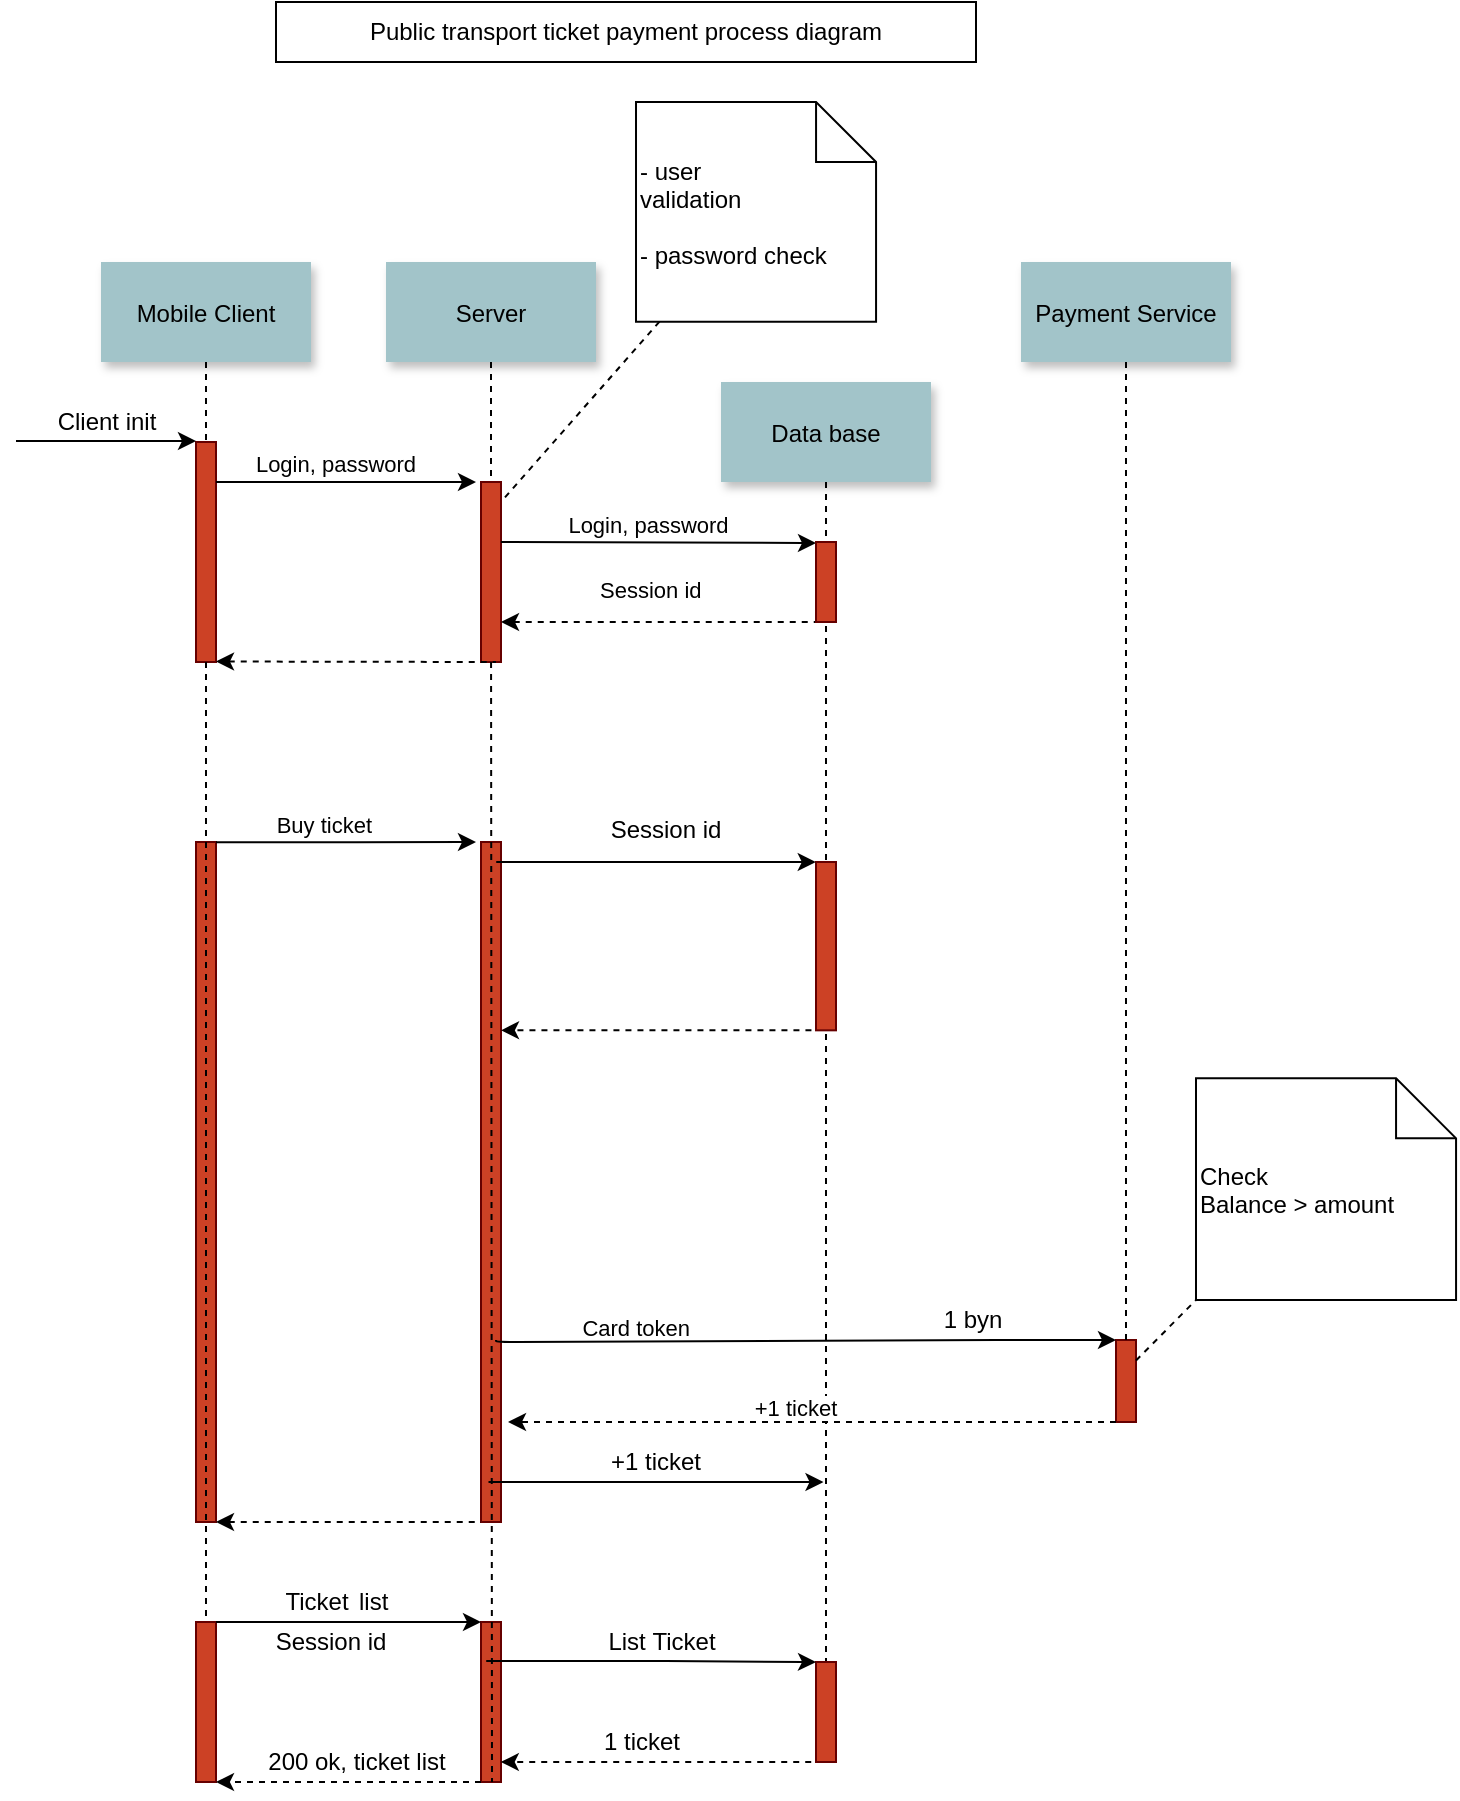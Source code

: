 <mxfile version="14.6.13" type="device"><diagram id="tBMgMmmxeF_cZSuiDGOB" name="Page-1"><mxGraphModel dx="1447" dy="852" grid="1" gridSize="10" guides="1" tooltips="1" connect="1" arrows="1" fold="1" page="1" pageScale="1" pageWidth="827" pageHeight="1169" background="none" math="0" shadow="0"><root><mxCell id="0"/><mxCell id="1" parent="0"/><mxCell id="_l1qgDlOqb1KSipgrw9h-5" value="" style="fillColor=#CC4125;strokeColor=#660000" vertex="1" parent="1"><mxGeometry x="150" y="320" width="10" height="110" as="geometry"/></mxCell><mxCell id="_l1qgDlOqb1KSipgrw9h-6" value="Buy ticket" style="edgeStyle=none;verticalLabelPosition=top;verticalAlign=bottom;labelPosition=left;align=right;rounded=0;" edge="1" parent="1"><mxGeometry x="-30" y="-320" width="100" height="100" as="geometry"><mxPoint x="60" y="319.5" as="sourcePoint"/><mxPoint x="150" y="319.5" as="targetPoint"/><mxPoint x="135" y="201" as="offset"/></mxGeometry></mxCell><mxCell id="_l1qgDlOqb1KSipgrw9h-7" value="Mobile Client" style="shadow=1;fillColor=#A2C4C9;strokeColor=none" vertex="1" parent="1"><mxGeometry x="102.5" y="230" width="105" height="50" as="geometry"/></mxCell><mxCell id="_l1qgDlOqb1KSipgrw9h-8" value="" style="fillColor=#CC4125;strokeColor=#660000" vertex="1" parent="1"><mxGeometry x="292.5" y="340" width="10" height="90" as="geometry"/></mxCell><mxCell id="_l1qgDlOqb1KSipgrw9h-9" value="Server" style="shadow=1;fillColor=#A2C4C9;strokeColor=none" vertex="1" parent="1"><mxGeometry x="245" y="230" width="105" height="50" as="geometry"/></mxCell><mxCell id="_l1qgDlOqb1KSipgrw9h-10" value="" style="edgeStyle=none;endArrow=none;dashed=1;rounded=0;" edge="1" parent="1" source="_l1qgDlOqb1KSipgrw9h-9" target="_l1qgDlOqb1KSipgrw9h-8"><mxGeometry x="222.335" y="335" width="100" height="100" as="geometry"><mxPoint x="297.259" y="280" as="sourcePoint"/><mxPoint x="297.576" y="335" as="targetPoint"/></mxGeometry></mxCell><mxCell id="_l1qgDlOqb1KSipgrw9h-11" value="Login, password" style="edgeStyle=none;verticalLabelPosition=top;verticalAlign=bottom;rounded=0;" edge="1" parent="1"><mxGeometry x="-30" y="-325" width="100" height="100" as="geometry"><mxPoint x="160" y="340" as="sourcePoint"/><mxPoint x="290" y="340" as="targetPoint"/><mxPoint x="-5" as="offset"/></mxGeometry></mxCell><mxCell id="_l1qgDlOqb1KSipgrw9h-12" value="" style="edgeStyle=none;verticalLabelPosition=top;verticalAlign=bottom;endArrow=none;startArrow=classic;dashed=1;rounded=0;" edge="1" parent="1"><mxGeometry x="170" y="342.259" width="100" height="100" as="geometry"><mxPoint x="160" y="429.759" as="sourcePoint"/><mxPoint x="300" y="430" as="targetPoint"/></mxGeometry></mxCell><mxCell id="_l1qgDlOqb1KSipgrw9h-15" value="Data base" style="shadow=1;fillColor=#A2C4C9;strokeColor=none" vertex="1" parent="1"><mxGeometry x="412.504" y="290" width="105" height="50" as="geometry"/></mxCell><mxCell id="_l1qgDlOqb1KSipgrw9h-16" value="" style="edgeStyle=none;endArrow=none;rounded=0;dashed=1;" edge="1" parent="1" source="_l1qgDlOqb1KSipgrw9h-15" target="_l1qgDlOqb1KSipgrw9h-17"><mxGeometry x="387.043" y="440" width="100" height="100" as="geometry"><mxPoint x="464.543" y="390" as="sourcePoint"/><mxPoint x="464.543" y="410" as="targetPoint"/></mxGeometry></mxCell><mxCell id="_l1qgDlOqb1KSipgrw9h-17" value="" style="fillColor=#CC4125;strokeColor=#660000" vertex="1" parent="1"><mxGeometry x="460" y="930" width="10" height="50" as="geometry"/></mxCell><mxCell id="_l1qgDlOqb1KSipgrw9h-19" value="" style="fillColor=#CC4125;strokeColor=#660000" vertex="1" parent="1"><mxGeometry x="610" y="769" width="10" height="41" as="geometry"/></mxCell><mxCell id="_l1qgDlOqb1KSipgrw9h-20" value="Payment Service" style="shadow=1;fillColor=#A2C4C9;strokeColor=none" vertex="1" parent="1"><mxGeometry x="562.5" y="230" width="105" height="50" as="geometry"/></mxCell><mxCell id="_l1qgDlOqb1KSipgrw9h-21" value="" style="edgeStyle=none;endArrow=none;dashed=1;rounded=0;" edge="1" parent="1" target="_l1qgDlOqb1KSipgrw9h-19"><mxGeometry x="564.488" y="345" width="100" height="100" as="geometry"><mxPoint x="615" y="280" as="sourcePoint"/><mxPoint x="624.653" y="430" as="targetPoint"/><Array as="points"/></mxGeometry></mxCell><mxCell id="_l1qgDlOqb1KSipgrw9h-28" value="" style="edgeStyle=elbowEdgeStyle;elbow=horizontal;endArrow=none;dashed=1;rounded=0;" edge="1" parent="1" source="_l1qgDlOqb1KSipgrw9h-7" target="_l1qgDlOqb1KSipgrw9h-5"><mxGeometry x="180.0" y="480" width="100" height="100" as="geometry"><mxPoint x="180.0" y="580" as="sourcePoint"/><mxPoint x="280" y="480" as="targetPoint"/></mxGeometry></mxCell><mxCell id="_l1qgDlOqb1KSipgrw9h-33" value=" - user&#10; validation&#10;&#10; - password check" style="shape=note;align=left" vertex="1" parent="1"><mxGeometry x="370.003" y="150.004" width="120.027" height="109.826" as="geometry"/></mxCell><mxCell id="_l1qgDlOqb1KSipgrw9h-34" value="" style="edgeStyle=none;endArrow=none;dashed=1;rounded=0;entryX=1.117;entryY=0.096;entryDx=0;entryDy=0;entryPerimeter=0;" edge="1" parent="1" source="_l1qgDlOqb1KSipgrw9h-33" target="_l1qgDlOqb1KSipgrw9h-8"><mxGeometry x="588.79" y="201.83" width="100" height="100" as="geometry"><mxPoint x="588.79" y="301.83" as="sourcePoint"/><mxPoint x="298" y="390" as="targetPoint"/></mxGeometry></mxCell><mxCell id="_l1qgDlOqb1KSipgrw9h-35" value="" style="fillColor=#CC4125;strokeColor=#660000" vertex="1" parent="1"><mxGeometry x="150" y="520" width="10" height="340" as="geometry"/></mxCell><mxCell id="_l1qgDlOqb1KSipgrw9h-37" value="" style="edgeStyle=none;dashed=1;endArrow=none;rounded=0;entryX=0.5;entryY=0;entryDx=0;entryDy=0;" edge="1" parent="1" source="_l1qgDlOqb1KSipgrw9h-5" target="_l1qgDlOqb1KSipgrw9h-57"><mxGeometry y="470" width="100" height="100" as="geometry"><mxPoint y="570" as="sourcePoint"/><mxPoint x="100" y="470" as="targetPoint"/><Array as="points"/></mxGeometry></mxCell><mxCell id="_l1qgDlOqb1KSipgrw9h-40" value="" style="fillColor=#CC4125;strokeColor=#660000" vertex="1" parent="1"><mxGeometry x="292.5" y="520" width="10" height="340" as="geometry"/></mxCell><mxCell id="_l1qgDlOqb1KSipgrw9h-41" value="" style="fillColor=#CC4125;strokeColor=#660000" vertex="1" parent="1"><mxGeometry x="292.5" y="910" width="10" height="80" as="geometry"/></mxCell><mxCell id="_l1qgDlOqb1KSipgrw9h-44" value="" style="edgeStyle=none;endArrow=none;dashed=1;rounded=0;" edge="1" parent="1" source="_l1qgDlOqb1KSipgrw9h-8"><mxGeometry x="326.571" y="509.697" width="100" height="100" as="geometry"><mxPoint x="401.736" y="454.697" as="sourcePoint"/><mxPoint x="298" y="990" as="targetPoint"/><Array as="points"/></mxGeometry></mxCell><mxCell id="_l1qgDlOqb1KSipgrw9h-49" value="" style="fillColor=#CC4125;strokeColor=#660000" vertex="1" parent="1"><mxGeometry x="460" y="530" width="10" height="84.17" as="geometry"/></mxCell><mxCell id="_l1qgDlOqb1KSipgrw9h-57" value="" style="fillColor=#CC4125;strokeColor=#660000" vertex="1" parent="1"><mxGeometry x="150" y="910" width="10" height="80" as="geometry"/></mxCell><mxCell id="_l1qgDlOqb1KSipgrw9h-58" value="" style="edgeStyle=elbowEdgeStyle;elbow=vertical;dashed=1;verticalLabelPosition=bottom;verticalAlign=top;rounded=0;" edge="1" parent="1"><mxGeometry x="457.5" y="1104.842" width="100" height="100" as="geometry"><mxPoint x="292.5" y="990" as="sourcePoint"/><mxPoint x="160" y="990" as="targetPoint"/><Array as="points"/></mxGeometry></mxCell><mxCell id="_l1qgDlOqb1KSipgrw9h-94" value="" style="edgeStyle=none;verticalLabelPosition=top;verticalAlign=bottom;rounded=0;" edge="1" parent="1"><mxGeometry x="-20" y="-304.33" width="100" height="100" as="geometry"><mxPoint x="160" y="520.17" as="sourcePoint"/><mxPoint x="290" y="520" as="targetPoint"/><mxPoint x="15" y="-9" as="offset"/><Array as="points"><mxPoint x="230" y="520.17"/></Array></mxGeometry></mxCell><mxCell id="_l1qgDlOqb1KSipgrw9h-102" value="Card token" style="edgeStyle=elbowEdgeStyle;elbow=vertical;dashed=1;verticalLabelPosition=bottom;verticalAlign=top;rounded=0;" edge="1" parent="1"><mxGeometry x="-30" y="-320" width="100" height="100" as="geometry"><mxPoint x="457.72" y="614.17" as="sourcePoint"/><mxPoint x="302.5" y="614.17" as="targetPoint"/><Array as="points"><mxPoint x="352.72" y="614.17"/><mxPoint x="375.72" y="532.17"/></Array><mxPoint x="-10" y="136" as="offset"/></mxGeometry></mxCell><mxCell id="_l1qgDlOqb1KSipgrw9h-117" value="" style="endArrow=classic;html=1;entryX=0;entryY=0;entryDx=0;entryDy=0;" edge="1" parent="1" target="_l1qgDlOqb1KSipgrw9h-19"><mxGeometry relative="1" as="geometry"><mxPoint x="300" y="769" as="sourcePoint"/><mxPoint x="600" y="770" as="targetPoint"/><Array as="points"><mxPoint x="300" y="770"/><mxPoint x="560" y="769"/></Array></mxGeometry></mxCell><mxCell id="_l1qgDlOqb1KSipgrw9h-120" value="" style="edgeStyle=none;verticalLabelPosition=top;verticalAlign=bottom;rounded=0;" edge="1" parent="1"><mxGeometry x="139.89" y="-294.5" width="100" height="100" as="geometry"><mxPoint x="300.11" y="530" as="sourcePoint"/><mxPoint x="459.89" y="530.0" as="targetPoint"/><mxPoint x="15" y="-9" as="offset"/><Array as="points"><mxPoint x="389.89" y="530"/></Array></mxGeometry></mxCell><mxCell id="_l1qgDlOqb1KSipgrw9h-132" style="edgeStyle=orthogonalEdgeStyle;rounded=0;orthogonalLoop=1;jettySize=auto;html=1;" edge="1" parent="1"><mxGeometry relative="1" as="geometry"><mxPoint x="750" y="780" as="targetPoint"/><mxPoint x="750" y="780" as="sourcePoint"/></mxGeometry></mxCell><mxCell id="_l1qgDlOqb1KSipgrw9h-139" value="1 byn" style="text;html=1;align=center;verticalAlign=middle;resizable=0;points=[];autosize=1;strokeColor=none;" vertex="1" parent="1"><mxGeometry x="517.5" y="749" width="40" height="20" as="geometry"/></mxCell><mxCell id="_l1qgDlOqb1KSipgrw9h-140" value="Check&#10;Balance &gt; amount" style="shape=note;align=left" vertex="1" parent="1"><mxGeometry x="650" y="638.17" width="130.03" height="110.83" as="geometry"/></mxCell><mxCell id="_l1qgDlOqb1KSipgrw9h-143" value="" style="endArrow=none;html=1;exitX=1;exitY=0.25;exitDx=0;exitDy=0;entryX=0;entryY=1;entryDx=0;entryDy=0;entryPerimeter=0;rounded=0;dashed=1;" edge="1" parent="1" source="_l1qgDlOqb1KSipgrw9h-19" target="_l1qgDlOqb1KSipgrw9h-140"><mxGeometry width="50" height="50" relative="1" as="geometry"><mxPoint x="570" y="760" as="sourcePoint"/><mxPoint x="660" y="789" as="targetPoint"/><Array as="points"/></mxGeometry></mxCell><mxCell id="_l1qgDlOqb1KSipgrw9h-148" value="+1 ticket" style="edgeStyle=elbowEdgeStyle;elbow=vertical;dashed=1;verticalLabelPosition=bottom;verticalAlign=top;rounded=0;" edge="1" parent="1"><mxGeometry x="-30" y="-320" width="100" height="100" as="geometry"><mxPoint x="610" y="810" as="sourcePoint"/><mxPoint x="306" y="810" as="targetPoint"/><Array as="points"><mxPoint x="356.22" y="810"/><mxPoint x="379.22" y="728"/></Array><mxPoint x="-8" y="-20" as="offset"/></mxGeometry></mxCell><mxCell id="_l1qgDlOqb1KSipgrw9h-149" value="" style="edgeStyle=none;verticalLabelPosition=top;verticalAlign=bottom;endArrow=none;startArrow=classic;dashed=1;rounded=0;" edge="1" parent="1"><mxGeometry x="172.5" y="772.499" width="100" height="100" as="geometry"><mxPoint x="160" y="860" as="sourcePoint"/><mxPoint x="292.5" y="859.999" as="targetPoint"/><Array as="points"/></mxGeometry></mxCell><mxCell id="_l1qgDlOqb1KSipgrw9h-151" value="" style="edgeStyle=none;verticalLabelPosition=top;verticalAlign=bottom;rounded=0;" edge="1" parent="1"><mxGeometry x="-27.5" y="85.5" width="100" height="100" as="geometry"><mxPoint x="160" y="910" as="sourcePoint"/><mxPoint x="292.5" y="910" as="targetPoint"/><mxPoint x="15" y="-9" as="offset"/><Array as="points"><mxPoint x="222.5" y="910"/></Array></mxGeometry></mxCell><mxCell id="_l1qgDlOqb1KSipgrw9h-153" value="Ticket" style="text;html=1;align=center;verticalAlign=middle;resizable=0;points=[];autosize=1;strokeColor=none;" vertex="1" parent="1"><mxGeometry x="185" y="890" width="50" height="20" as="geometry"/></mxCell><mxCell id="_l1qgDlOqb1KSipgrw9h-154" value="Session id" style="text;html=1;strokeColor=none;fillColor=none;align=center;verticalAlign=middle;whiteSpace=wrap;rounded=0;" vertex="1" parent="1"><mxGeometry x="185" y="910" width="65" height="20" as="geometry"/></mxCell><mxCell id="_l1qgDlOqb1KSipgrw9h-157" value="Session id" style="text;html=1;strokeColor=none;fillColor=none;align=center;verticalAlign=middle;whiteSpace=wrap;rounded=0;" vertex="1" parent="1"><mxGeometry x="350" y="504.17" width="70" height="20" as="geometry"/></mxCell><mxCell id="_l1qgDlOqb1KSipgrw9h-158" value="list&amp;nbsp;" style="text;html=1;align=center;verticalAlign=middle;resizable=0;points=[];autosize=1;strokeColor=none;" vertex="1" parent="1"><mxGeometry x="225" y="890" width="30" height="20" as="geometry"/></mxCell><mxCell id="_l1qgDlOqb1KSipgrw9h-159" value="" style="edgeStyle=none;verticalLabelPosition=top;verticalAlign=bottom;rounded=0;" edge="1" parent="1"><mxGeometry x="134.89" y="105" width="100" height="100" as="geometry"><mxPoint x="295.11" y="929.5" as="sourcePoint"/><mxPoint x="460" y="930" as="targetPoint"/><mxPoint x="15" y="-9" as="offset"/><Array as="points"><mxPoint x="384.89" y="929.5"/></Array></mxGeometry></mxCell><mxCell id="_l1qgDlOqb1KSipgrw9h-160" value="List&amp;nbsp;&lt;span&gt;Ticket&lt;/span&gt;" style="text;html=1;strokeColor=none;fillColor=none;align=center;verticalAlign=middle;whiteSpace=wrap;rounded=0;" vertex="1" parent="1"><mxGeometry x="352.5" y="910" width="60" height="20" as="geometry"/></mxCell><mxCell id="_l1qgDlOqb1KSipgrw9h-161" value="" style="edgeStyle=elbowEdgeStyle;elbow=vertical;dashed=1;verticalLabelPosition=bottom;verticalAlign=top;rounded=0;" edge="1" parent="1"><mxGeometry x="-30.11" y="45.83" width="100" height="100" as="geometry"><mxPoint x="457.61" y="980" as="sourcePoint"/><mxPoint x="302.39" y="980" as="targetPoint"/><Array as="points"><mxPoint x="352.61" y="980"/><mxPoint x="375.61" y="898"/></Array><mxPoint x="20" y="126" as="offset"/></mxGeometry></mxCell><mxCell id="_l1qgDlOqb1KSipgrw9h-162" value="1 ticket" style="text;html=1;strokeColor=none;fillColor=none;align=center;verticalAlign=middle;whiteSpace=wrap;rounded=0;" vertex="1" parent="1"><mxGeometry x="352.5" y="960" width="40" height="20" as="geometry"/></mxCell><mxCell id="_l1qgDlOqb1KSipgrw9h-163" value="200 ok, ticket list" style="text;html=1;align=center;verticalAlign=middle;resizable=0;points=[];autosize=1;strokeColor=none;" vertex="1" parent="1"><mxGeometry x="175" y="970" width="110" height="20" as="geometry"/></mxCell><mxCell id="_l1qgDlOqb1KSipgrw9h-164" value="Public transport ticket payment process diagram" style="whiteSpace=wrap;html=1;" vertex="1" parent="1"><mxGeometry x="190" y="100" width="350" height="30" as="geometry"/></mxCell><mxCell id="_l1qgDlOqb1KSipgrw9h-165" value="Login, password" style="edgeStyle=none;verticalLabelPosition=top;verticalAlign=bottom;rounded=0;" edge="1" parent="1"><mxGeometry x="112.5" y="-295" width="100" height="100" as="geometry"><mxPoint x="302.5" y="370" as="sourcePoint"/><mxPoint x="460" y="370.5" as="targetPoint"/><mxPoint x="-5" as="offset"/></mxGeometry></mxCell><mxCell id="_l1qgDlOqb1KSipgrw9h-166" value="" style="edgeStyle=none;verticalLabelPosition=top;verticalAlign=bottom;endArrow=none;startArrow=classic;dashed=1;rounded=0;" edge="1" parent="1"><mxGeometry x="312.5" y="322.499" width="100" height="100" as="geometry"><mxPoint x="302.5" y="409.999" as="sourcePoint"/><mxPoint x="460" y="410" as="targetPoint"/></mxGeometry></mxCell><mxCell id="_l1qgDlOqb1KSipgrw9h-167" value="" style="fillColor=#CC4125;strokeColor=#660000" vertex="1" parent="1"><mxGeometry x="460" y="370" width="10" height="40" as="geometry"/></mxCell><mxCell id="_l1qgDlOqb1KSipgrw9h-168" value="&lt;span style=&quot;color: rgb(0, 0, 0); font-family: helvetica; font-size: 11px; font-style: normal; font-weight: 400; letter-spacing: normal; text-align: center; text-indent: 0px; text-transform: none; word-spacing: 0px; background-color: rgb(255, 255, 255); display: inline; float: none;&quot;&gt;Session id&lt;/span&gt;" style="text;whiteSpace=wrap;html=1;" vertex="1" parent="1"><mxGeometry x="350" y="380" width="70" height="20" as="geometry"/></mxCell><mxCell id="_l1qgDlOqb1KSipgrw9h-171" value="" style="edgeStyle=none;verticalLabelPosition=top;verticalAlign=bottom;rounded=0;" edge="1" parent="1"><mxGeometry x="108.75" y="15.5" width="100" height="100" as="geometry"><mxPoint x="296.25" y="840" as="sourcePoint"/><mxPoint x="463.75" y="840" as="targetPoint"/><mxPoint x="15" y="-9" as="offset"/><Array as="points"><mxPoint x="358.75" y="840"/><mxPoint x="403.75" y="840"/></Array></mxGeometry></mxCell><mxCell id="_l1qgDlOqb1KSipgrw9h-174" value="+1 ticket" style="text;html=1;strokeColor=none;fillColor=none;align=center;verticalAlign=middle;whiteSpace=wrap;rounded=0;" vertex="1" parent="1"><mxGeometry x="340" y="820" width="80" height="20" as="geometry"/></mxCell><mxCell id="_l1qgDlOqb1KSipgrw9h-177" value="Client init" style="text;html=1;align=center;verticalAlign=middle;resizable=0;points=[];autosize=1;strokeColor=none;" vertex="1" parent="1"><mxGeometry x="70" y="300" width="70" height="20" as="geometry"/></mxCell></root></mxGraphModel></diagram></mxfile>